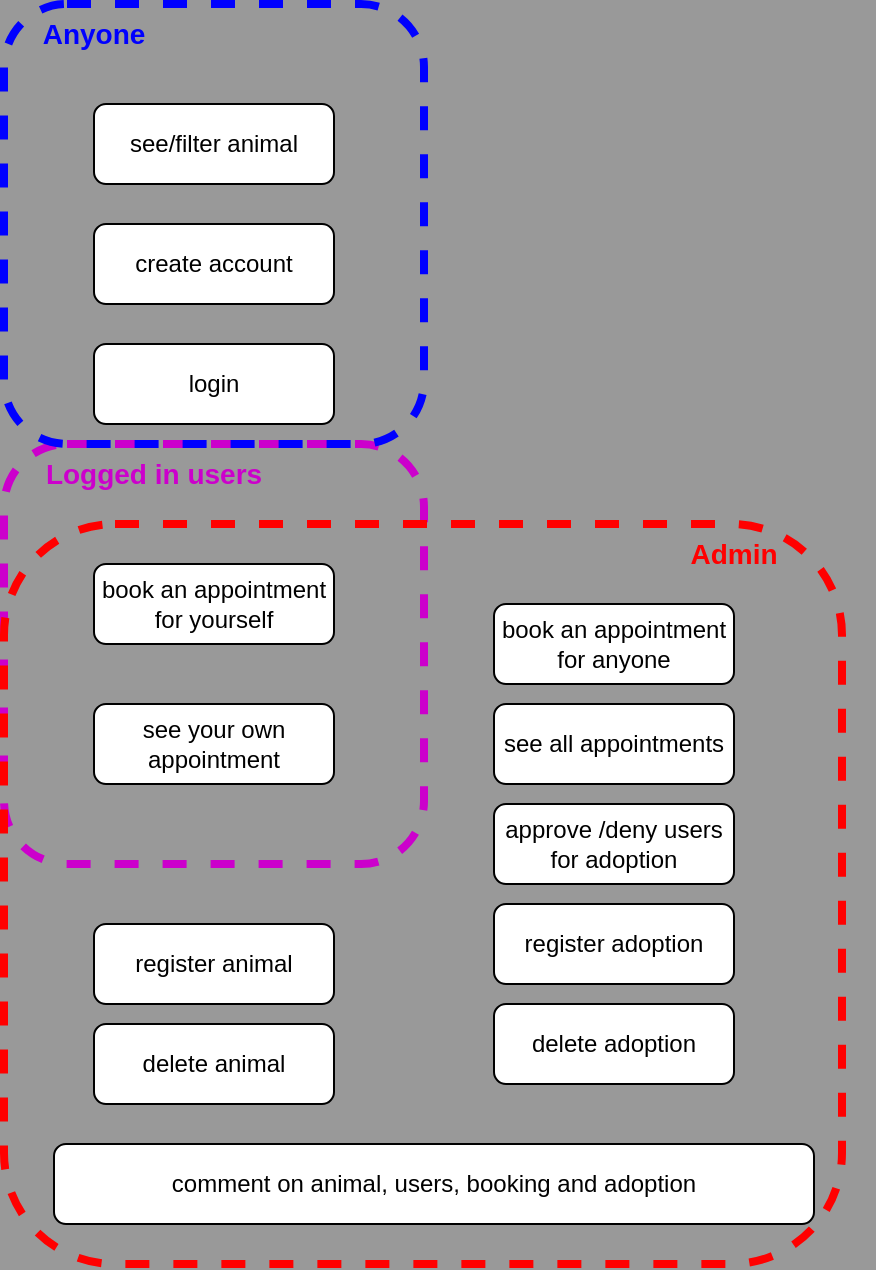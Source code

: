 <mxfile version="26.0.4">
  <diagram name="Page-1" id="XcGd4eBQYNo4Qva8Zp4T">
    <mxGraphModel dx="1434" dy="863" grid="1" gridSize="10" guides="1" tooltips="1" connect="1" arrows="1" fold="1" page="1" pageScale="0.9" pageWidth="530" pageHeight="400" background="#999999" math="0" shadow="0">
      <root>
        <mxCell id="0" />
        <mxCell id="1" parent="0" />
        <mxCell id="TLgnXw41GExj6nQDH0Xq-6" value="&lt;div&gt;&lt;br&gt;&lt;/div&gt;" style="rounded=1;whiteSpace=wrap;html=1;dashed=1;fillColor=none;strokeColor=#CC00CC;strokeWidth=4;fontColor=#CC00CC;" parent="1" vertex="1">
          <mxGeometry x="41" y="260" width="210" height="210" as="geometry" />
        </mxCell>
        <mxCell id="TLgnXw41GExj6nQDH0Xq-10" value="&lt;div&gt;&lt;br&gt;&lt;/div&gt;" style="rounded=1;whiteSpace=wrap;html=1;dashed=1;fillColor=none;strokeColor=#FF0000;strokeWidth=4;fontColor=#FF0000;" parent="1" vertex="1">
          <mxGeometry x="41" y="300" width="419" height="370" as="geometry" />
        </mxCell>
        <mxCell id="TLgnXw41GExj6nQDH0Xq-4" value="&lt;div&gt;&lt;br&gt;&lt;/div&gt;" style="rounded=1;whiteSpace=wrap;html=1;dashed=1;fillColor=none;strokeColor=#0000FF;strokeWidth=4;" parent="1" vertex="1">
          <mxGeometry x="41" y="40" width="210" height="220" as="geometry" />
        </mxCell>
        <mxCell id="TLgnXw41GExj6nQDH0Xq-1" value="see/filter animal" style="rounded=1;whiteSpace=wrap;html=1;" parent="1" vertex="1">
          <mxGeometry x="86" y="90" width="120" height="40" as="geometry" />
        </mxCell>
        <mxCell id="TLgnXw41GExj6nQDH0Xq-2" value="create account" style="rounded=1;whiteSpace=wrap;html=1;" parent="1" vertex="1">
          <mxGeometry x="86" y="150" width="120" height="40" as="geometry" />
        </mxCell>
        <mxCell id="TLgnXw41GExj6nQDH0Xq-3" value="login" style="rounded=1;whiteSpace=wrap;html=1;" parent="1" vertex="1">
          <mxGeometry x="86" y="210" width="120" height="40" as="geometry" />
        </mxCell>
        <mxCell id="TLgnXw41GExj6nQDH0Xq-5" value="Anyone" style="text;html=1;align=center;verticalAlign=middle;whiteSpace=wrap;rounded=0;fontStyle=1;fontSize=14;fontColor=#0000FF;" parent="1" vertex="1">
          <mxGeometry x="56" y="40" width="60" height="30" as="geometry" />
        </mxCell>
        <mxCell id="TLgnXw41GExj6nQDH0Xq-7" value="book an appointment for yourself" style="rounded=1;whiteSpace=wrap;html=1;" parent="1" vertex="1">
          <mxGeometry x="86" y="320" width="120" height="40" as="geometry" />
        </mxCell>
        <mxCell id="TLgnXw41GExj6nQDH0Xq-8" value="see your own appointment" style="rounded=1;whiteSpace=wrap;html=1;" parent="1" vertex="1">
          <mxGeometry x="86" y="390" width="120" height="40" as="geometry" />
        </mxCell>
        <mxCell id="TLgnXw41GExj6nQDH0Xq-9" value="Logged in users" style="text;html=1;align=center;verticalAlign=middle;whiteSpace=wrap;rounded=0;fontStyle=1;fontSize=14;fontColor=#CC00CC;" parent="1" vertex="1">
          <mxGeometry x="46" y="260" width="140" height="30" as="geometry" />
        </mxCell>
        <mxCell id="TLgnXw41GExj6nQDH0Xq-11" value="Admin" style="text;html=1;align=center;verticalAlign=middle;whiteSpace=wrap;rounded=0;fontStyle=1;fontSize=14;fontColor=#FF0000;" parent="1" vertex="1">
          <mxGeometry x="336" y="300" width="140" height="30" as="geometry" />
        </mxCell>
        <mxCell id="TLgnXw41GExj6nQDH0Xq-12" value="book an appointment for anyone" style="rounded=1;whiteSpace=wrap;html=1;" parent="1" vertex="1">
          <mxGeometry x="286" y="340" width="120" height="40" as="geometry" />
        </mxCell>
        <mxCell id="TLgnXw41GExj6nQDH0Xq-13" value="see all appointments" style="rounded=1;whiteSpace=wrap;html=1;" parent="1" vertex="1">
          <mxGeometry x="286" y="390" width="120" height="40" as="geometry" />
        </mxCell>
        <mxCell id="TLgnXw41GExj6nQDH0Xq-14" value="register animal" style="rounded=1;whiteSpace=wrap;html=1;" parent="1" vertex="1">
          <mxGeometry x="86" y="500" width="120" height="40" as="geometry" />
        </mxCell>
        <mxCell id="TLgnXw41GExj6nQDH0Xq-15" value="delete animal" style="rounded=1;whiteSpace=wrap;html=1;" parent="1" vertex="1">
          <mxGeometry x="86" y="550" width="120" height="40" as="geometry" />
        </mxCell>
        <mxCell id="TLgnXw41GExj6nQDH0Xq-17" value="comment on animal, users, booking and adoption" style="rounded=1;whiteSpace=wrap;html=1;" parent="1" vertex="1">
          <mxGeometry x="66" y="610" width="380" height="40" as="geometry" />
        </mxCell>
        <mxCell id="TLgnXw41GExj6nQDH0Xq-18" value="approve /deny users for adoption" style="rounded=1;whiteSpace=wrap;html=1;" parent="1" vertex="1">
          <mxGeometry x="286" y="440" width="120" height="40" as="geometry" />
        </mxCell>
        <mxCell id="TLgnXw41GExj6nQDH0Xq-19" value="register adoption" style="rounded=1;whiteSpace=wrap;html=1;" parent="1" vertex="1">
          <mxGeometry x="286" y="490" width="120" height="40" as="geometry" />
        </mxCell>
        <mxCell id="TLgnXw41GExj6nQDH0Xq-20" value="delete adoption" style="rounded=1;whiteSpace=wrap;html=1;" parent="1" vertex="1">
          <mxGeometry x="286" y="540" width="120" height="40" as="geometry" />
        </mxCell>
      </root>
    </mxGraphModel>
  </diagram>
</mxfile>
